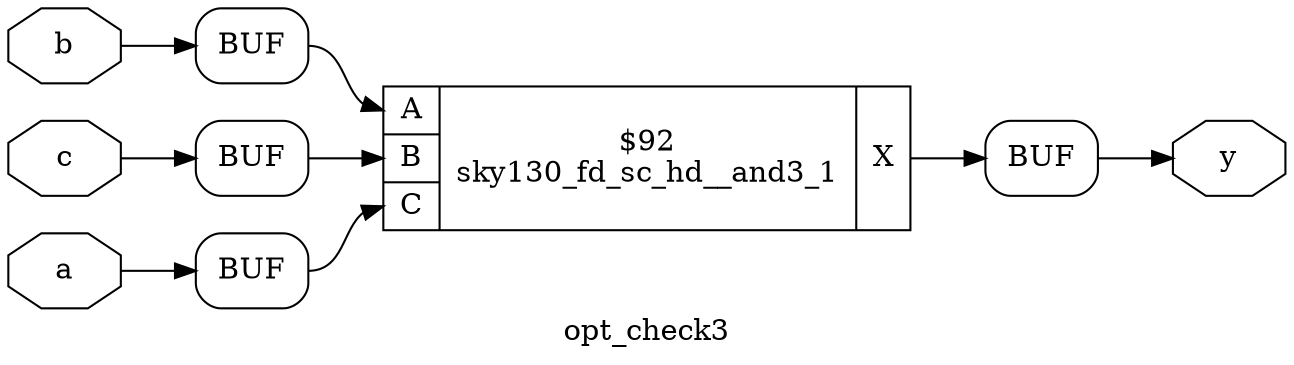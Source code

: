 digraph "opt_check3" {
label="opt_check3";
rankdir="LR";
remincross=true;
n6 [ shape=octagon, label="a", color="black", fontcolor="black" ];
n7 [ shape=octagon, label="b", color="black", fontcolor="black" ];
n8 [ shape=octagon, label="c", color="black", fontcolor="black" ];
n9 [ shape=octagon, label="y", color="black", fontcolor="black" ];
c14 [ shape=record, label="{{<p10> A|<p11> B|<p12> C}|$92\nsky130_fd_sc_hd__and3_1|{<p13> X}}",  ];
x0 [shape=box, style=rounded, label="BUF", ];
x1 [shape=box, style=rounded, label="BUF", ];
x2 [shape=box, style=rounded, label="BUF", ];
x3 [shape=box, style=rounded, label="BUF", ];
x2:e -> c14:p12:w [color="black", fontcolor="black", label=""];
x0:e -> c14:p10:w [color="black", fontcolor="black", label=""];
x1:e -> c14:p11:w [color="black", fontcolor="black", label=""];
c14:p13:e -> x3:w [color="black", fontcolor="black", label=""];
n6:e -> x2:w [color="black", fontcolor="black", label=""];
n7:e -> x0:w [color="black", fontcolor="black", label=""];
n8:e -> x1:w [color="black", fontcolor="black", label=""];
x3:e -> n9:w [color="black", fontcolor="black", label=""];
}
